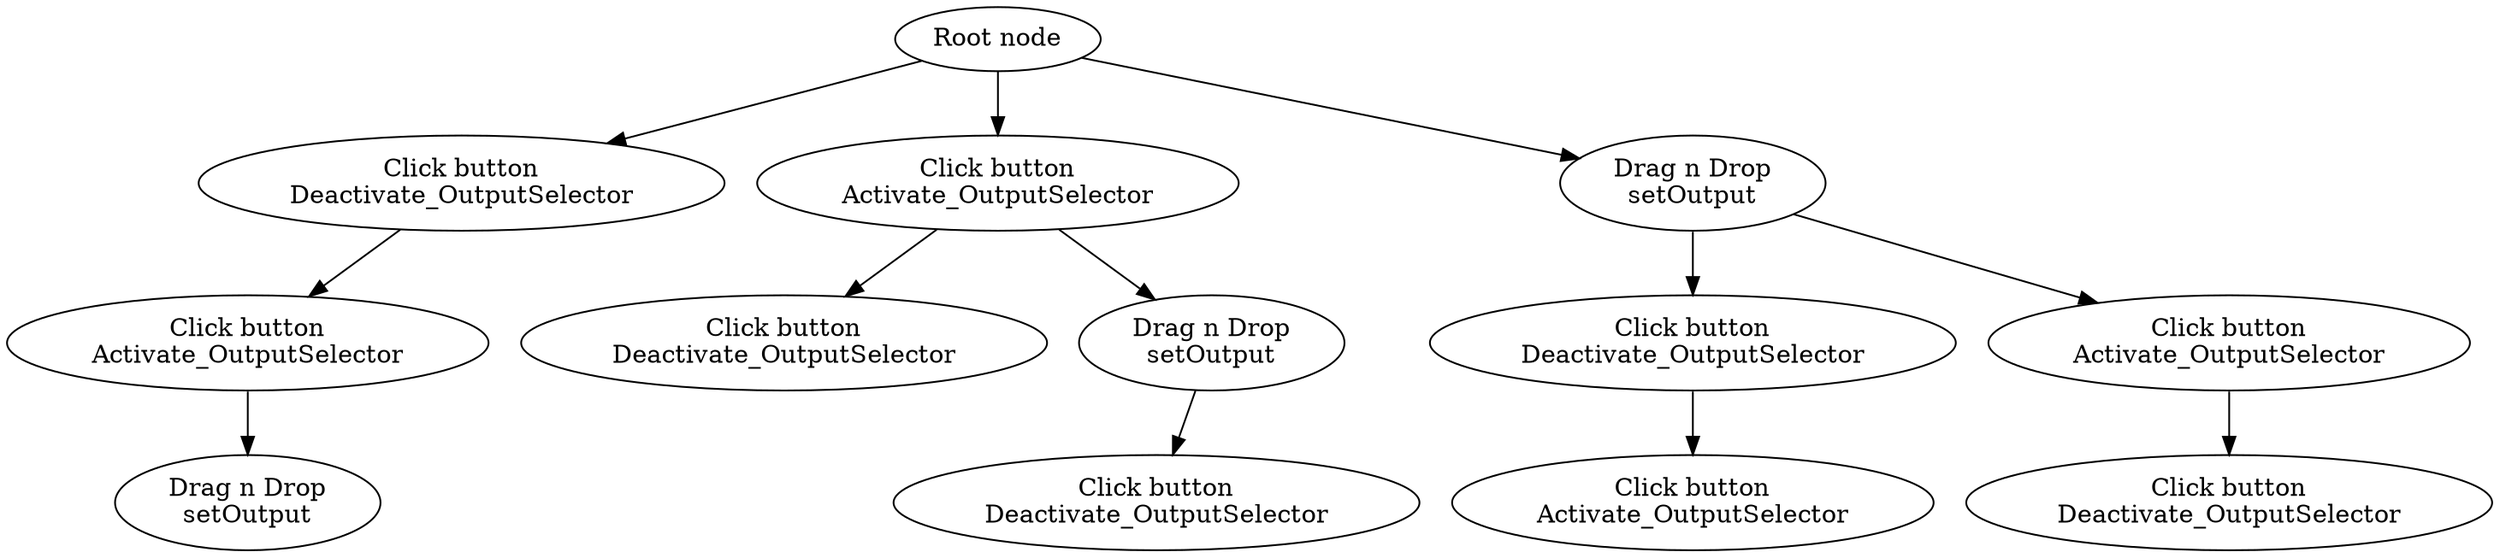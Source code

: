 digraph OutputGraph {
828911691[label="Root node"]
828911691->859319189
828911691->750083448
828911691->923502646
859319189[label="Click button\nDeactivate_OutputSelector"]
859319189->1444654453
750083448[label="Click button\nActivate_OutputSelector"]
750083448->857278589
750083448->813457600
923502646[label="Drag n Drop\nsetOutput"]
923502646->900986398
923502646->971196189
900986398[label="Click button\nDeactivate_OutputSelector"]
900986398->2018631323
971196189[label="Click button\nActivate_OutputSelector"]
971196189->1189990355
1189990355[label="Click button\nDeactivate_OutputSelector"]
1444654453[label="Click button\nActivate_OutputSelector"]
1444654453->652691974
652691974[label="Drag n Drop\nsetOutput"]
857278589[label="Click button\nDeactivate_OutputSelector"]
813457600[label="Drag n Drop\nsetOutput"]
813457600->447538142
447538142[label="Click button\nDeactivate_OutputSelector"]
2018631323[label="Click button\nActivate_OutputSelector"]
}